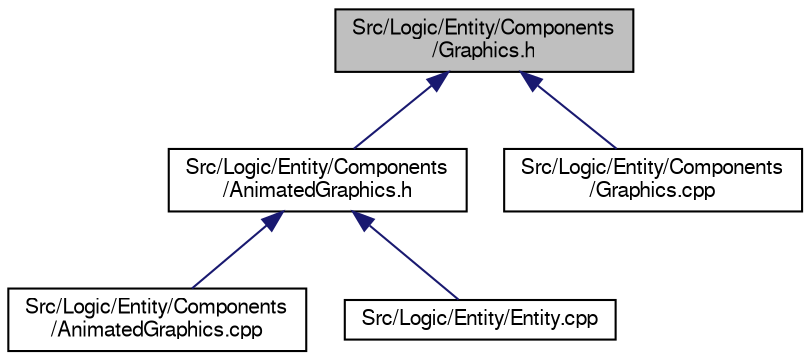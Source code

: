 digraph "Src/Logic/Entity/Components/Graphics.h"
{
  edge [fontname="FreeSans",fontsize="10",labelfontname="FreeSans",labelfontsize="10"];
  node [fontname="FreeSans",fontsize="10",shape=record];
  Node1 [label="Src/Logic/Entity/Components\l/Graphics.h",height=0.2,width=0.4,color="black", fillcolor="grey75", style="filled", fontcolor="black"];
  Node1 -> Node2 [dir="back",color="midnightblue",fontsize="10",style="solid",fontname="FreeSans"];
  Node2 [label="Src/Logic/Entity/Components\l/AnimatedGraphics.h",height=0.2,width=0.4,color="black", fillcolor="white", style="filled",URL="$_animated_graphics_8h.html",tooltip="Contiene la declaraciï¿œn del componente que controla la representaciï¿œn grï¿œfica de una entidad es..."];
  Node2 -> Node3 [dir="back",color="midnightblue",fontsize="10",style="solid",fontname="FreeSans"];
  Node3 [label="Src/Logic/Entity/Components\l/AnimatedGraphics.cpp",height=0.2,width=0.4,color="black", fillcolor="white", style="filled",URL="$_animated_graphics_8cpp.html",tooltip="Contiene la implementaciï¿œn del componente que controla la representaciï¿œn grï¿œfica de una entidad..."];
  Node2 -> Node4 [dir="back",color="midnightblue",fontsize="10",style="solid",fontname="FreeSans"];
  Node4 [label="Src/Logic/Entity/Entity.cpp",height=0.2,width=0.4,color="black", fillcolor="white", style="filled",URL="$_logic_2_entity_2_entity_8cpp_source.html"];
  Node1 -> Node5 [dir="back",color="midnightblue",fontsize="10",style="solid",fontname="FreeSans"];
  Node5 [label="Src/Logic/Entity/Components\l/Graphics.cpp",height=0.2,width=0.4,color="black", fillcolor="white", style="filled",URL="$_graphics_8cpp.html",tooltip="Contiene la implementaciï¿œn del componente que controla la representaciï¿œn grï¿œfica de la entidad..."];
}
